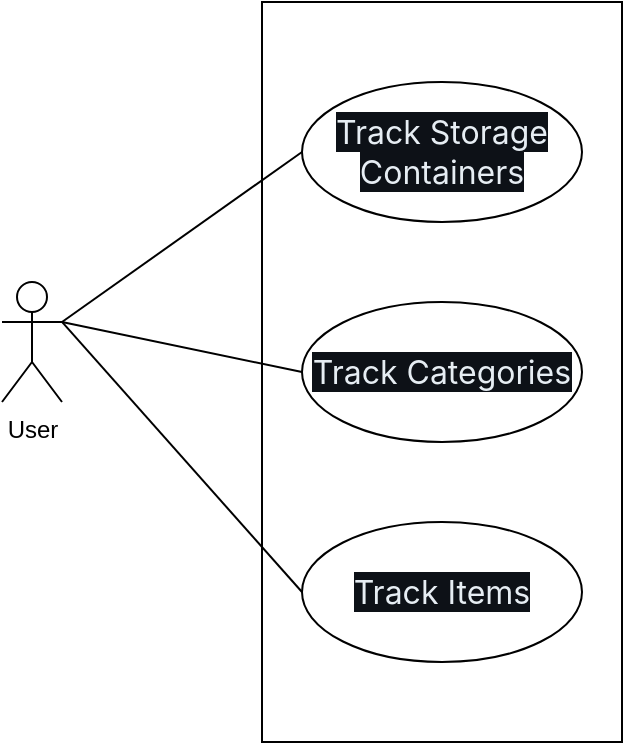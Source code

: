 <mxfile version="24.7.5">
  <diagram name="Page-1" id="GkpDyFQIDc9C6z-ekyJK">
    <mxGraphModel dx="1100" dy="1182" grid="1" gridSize="10" guides="1" tooltips="1" connect="1" arrows="1" fold="1" page="1" pageScale="1" pageWidth="1100" pageHeight="850" math="0" shadow="0">
      <root>
        <mxCell id="0" />
        <mxCell id="1" parent="0" />
        <mxCell id="TyX8A4YXKyHElGHCQjlk-2" value="" style="rounded=0;whiteSpace=wrap;html=1;fillColor=none;" vertex="1" parent="1">
          <mxGeometry x="490" y="100" width="180" height="370" as="geometry" />
        </mxCell>
        <mxCell id="TyX8A4YXKyHElGHCQjlk-3" value="&lt;span style=&quot;color: rgb(230, 237, 243); font-family: -apple-system, BlinkMacSystemFont, &amp;quot;Segoe UI&amp;quot;, &amp;quot;Noto Sans&amp;quot;, Helvetica, Arial, sans-serif, &amp;quot;Apple Color Emoji&amp;quot;, &amp;quot;Segoe UI Emoji&amp;quot;; font-size: 16px; text-align: left; background-color: rgb(13, 17, 23);&quot;&gt;Track Storage Containers&lt;/span&gt;" style="ellipse;whiteSpace=wrap;html=1;" vertex="1" parent="1">
          <mxGeometry x="510" y="140" width="140" height="70" as="geometry" />
        </mxCell>
        <mxCell id="TyX8A4YXKyHElGHCQjlk-4" value="&lt;span style=&quot;color: rgb(230, 237, 243); font-family: -apple-system, BlinkMacSystemFont, &amp;quot;Segoe UI&amp;quot;, &amp;quot;Noto Sans&amp;quot;, Helvetica, Arial, sans-serif, &amp;quot;Apple Color Emoji&amp;quot;, &amp;quot;Segoe UI Emoji&amp;quot;; font-size: 16px; text-align: left; background-color: rgb(13, 17, 23);&quot;&gt;Track Categories&lt;/span&gt;" style="ellipse;whiteSpace=wrap;html=1;" vertex="1" parent="1">
          <mxGeometry x="510" y="250" width="140" height="70" as="geometry" />
        </mxCell>
        <mxCell id="TyX8A4YXKyHElGHCQjlk-5" value="&lt;span style=&quot;color: rgb(230, 237, 243); font-family: -apple-system, BlinkMacSystemFont, &amp;quot;Segoe UI&amp;quot;, &amp;quot;Noto Sans&amp;quot;, Helvetica, Arial, sans-serif, &amp;quot;Apple Color Emoji&amp;quot;, &amp;quot;Segoe UI Emoji&amp;quot;; font-size: 16px; text-align: left; background-color: rgb(13, 17, 23);&quot;&gt;Track Items&lt;/span&gt;" style="ellipse;whiteSpace=wrap;html=1;" vertex="1" parent="1">
          <mxGeometry x="510" y="360" width="140" height="70" as="geometry" />
        </mxCell>
        <mxCell id="TyX8A4YXKyHElGHCQjlk-6" value="User" style="shape=umlActor;verticalLabelPosition=bottom;verticalAlign=top;html=1;" vertex="1" parent="1">
          <mxGeometry x="360" y="240" width="30" height="60" as="geometry" />
        </mxCell>
        <mxCell id="TyX8A4YXKyHElGHCQjlk-9" value="" style="endArrow=none;html=1;rounded=0;entryX=0;entryY=0.5;entryDx=0;entryDy=0;exitX=1;exitY=0.333;exitDx=0;exitDy=0;exitPerimeter=0;" edge="1" parent="1" source="TyX8A4YXKyHElGHCQjlk-6" target="TyX8A4YXKyHElGHCQjlk-3">
          <mxGeometry width="50" height="50" relative="1" as="geometry">
            <mxPoint x="520" y="630" as="sourcePoint" />
            <mxPoint x="570" y="580" as="targetPoint" />
          </mxGeometry>
        </mxCell>
        <mxCell id="TyX8A4YXKyHElGHCQjlk-10" value="" style="endArrow=none;html=1;rounded=0;entryX=0;entryY=0.5;entryDx=0;entryDy=0;" edge="1" parent="1" target="TyX8A4YXKyHElGHCQjlk-4">
          <mxGeometry width="50" height="50" relative="1" as="geometry">
            <mxPoint x="390" y="260" as="sourcePoint" />
            <mxPoint x="520" y="185" as="targetPoint" />
          </mxGeometry>
        </mxCell>
        <mxCell id="TyX8A4YXKyHElGHCQjlk-11" value="" style="endArrow=none;html=1;rounded=0;entryX=0;entryY=0.5;entryDx=0;entryDy=0;exitX=1;exitY=0.333;exitDx=0;exitDy=0;exitPerimeter=0;" edge="1" parent="1" source="TyX8A4YXKyHElGHCQjlk-6" target="TyX8A4YXKyHElGHCQjlk-5">
          <mxGeometry width="50" height="50" relative="1" as="geometry">
            <mxPoint x="410" y="280" as="sourcePoint" />
            <mxPoint x="530" y="195" as="targetPoint" />
          </mxGeometry>
        </mxCell>
      </root>
    </mxGraphModel>
  </diagram>
</mxfile>
